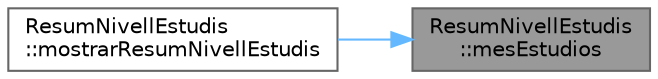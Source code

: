 digraph "ResumNivellEstudis::mesEstudios"
{
 // LATEX_PDF_SIZE
  bgcolor="transparent";
  edge [fontname=Helvetica,fontsize=10,labelfontname=Helvetica,labelfontsize=10];
  node [fontname=Helvetica,fontsize=10,shape=box,height=0.2,width=0.4];
  rankdir="RL";
  Node1 [id="Node000001",label="ResumNivellEstudis\l::mesEstudios",height=0.2,width=0.4,color="gray40", fillcolor="grey60", style="filled", fontcolor="black",tooltip="Determina el distrito con mayor nivel de estudios en un año."];
  Node1 -> Node2 [id="edge2_Node000001_Node000002",dir="back",color="steelblue1",style="solid",tooltip=" "];
  Node2 [id="Node000002",label="ResumNivellEstudis\l::mostrarResumNivellEstudis",height=0.2,width=0.4,color="grey40", fillcolor="white", style="filled",URL="$struct_resum_nivell_estudis.html#a60c2e6b2c7a62a162c8a14c2143bf2c5",tooltip="Mostrar el resumen de niveles de estudios por distrito y año."];
}
